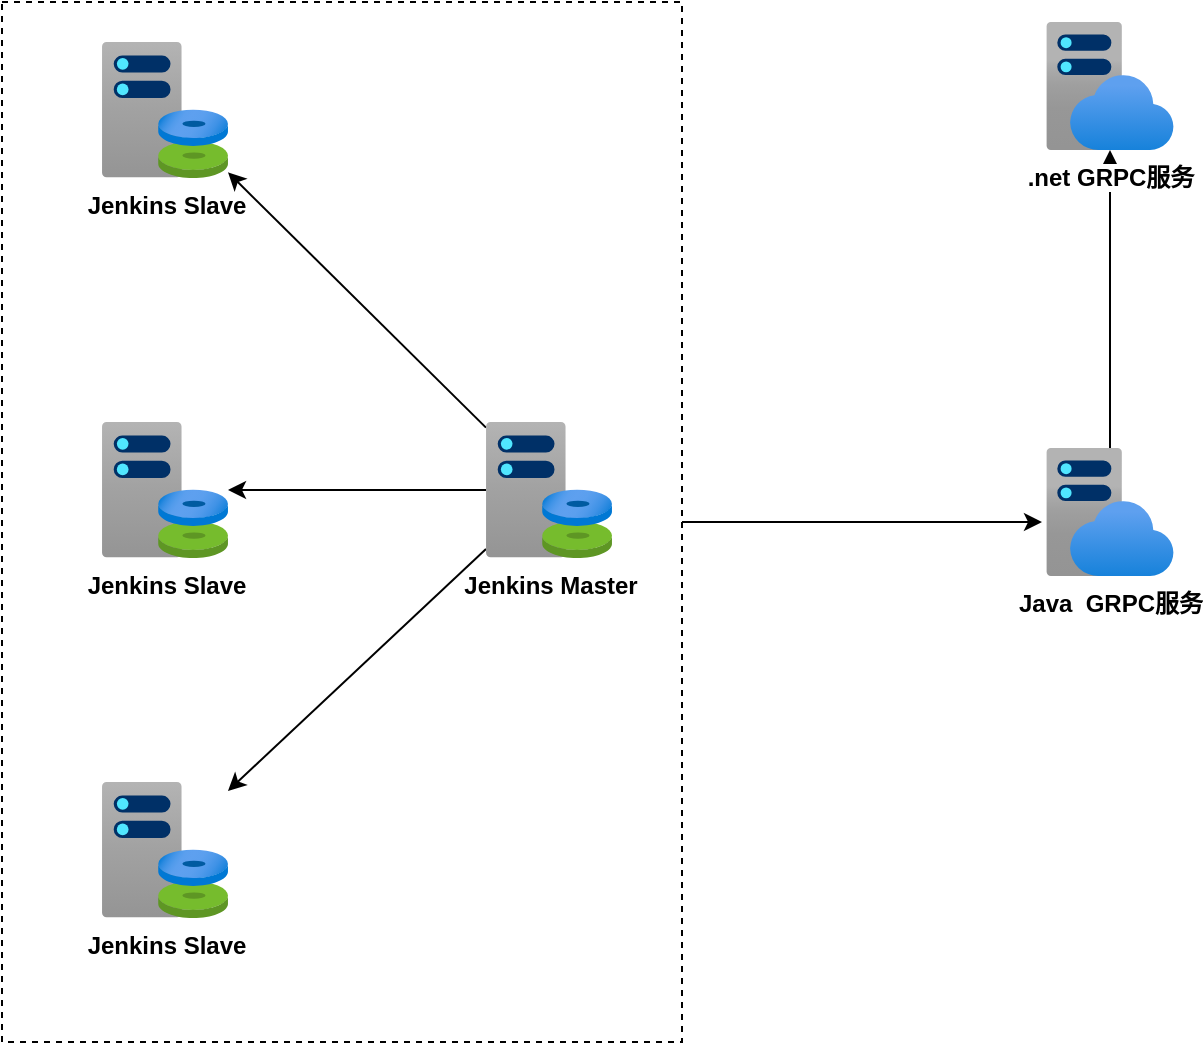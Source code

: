 <mxfile version="20.0.1" type="github">
  <diagram id="Dn4ppaplm2SgMrEr9h0z" name="第 1 页">
    <mxGraphModel dx="1038" dy="547" grid="1" gridSize="10" guides="1" tooltips="1" connect="1" arrows="1" fold="1" page="1" pageScale="1" pageWidth="827" pageHeight="1169" math="0" shadow="0">
      <root>
        <mxCell id="0" />
        <mxCell id="1" parent="0" />
        <mxCell id="2AyNaQHOU7hhueHvjuPR-15" style="edgeStyle=orthogonalEdgeStyle;rounded=0;orthogonalLoop=1;jettySize=auto;html=1;exitX=1;exitY=0.5;exitDx=0;exitDy=0;" edge="1" parent="1" source="2AyNaQHOU7hhueHvjuPR-9">
          <mxGeometry relative="1" as="geometry">
            <mxPoint x="670" y="400" as="targetPoint" />
          </mxGeometry>
        </mxCell>
        <mxCell id="2AyNaQHOU7hhueHvjuPR-9" value="" style="rounded=0;whiteSpace=wrap;html=1;fillColor=none;dashed=1;" vertex="1" parent="1">
          <mxGeometry x="150" y="140" width="340" height="520" as="geometry" />
        </mxCell>
        <mxCell id="2AyNaQHOU7hhueHvjuPR-5" style="rounded=0;orthogonalLoop=1;jettySize=auto;html=1;" edge="1" parent="1" source="2AyNaQHOU7hhueHvjuPR-1" target="2AyNaQHOU7hhueHvjuPR-2">
          <mxGeometry relative="1" as="geometry">
            <mxPoint x="422" y="440" as="sourcePoint" />
          </mxGeometry>
        </mxCell>
        <mxCell id="2AyNaQHOU7hhueHvjuPR-6" style="edgeStyle=none;rounded=0;orthogonalLoop=1;jettySize=auto;html=1;" edge="1" parent="1" source="2AyNaQHOU7hhueHvjuPR-1" target="2AyNaQHOU7hhueHvjuPR-3">
          <mxGeometry relative="1" as="geometry" />
        </mxCell>
        <mxCell id="2AyNaQHOU7hhueHvjuPR-7" style="edgeStyle=none;rounded=0;orthogonalLoop=1;jettySize=auto;html=1;" edge="1" parent="1" source="2AyNaQHOU7hhueHvjuPR-1" target="2AyNaQHOU7hhueHvjuPR-4">
          <mxGeometry relative="1" as="geometry" />
        </mxCell>
        <mxCell id="2AyNaQHOU7hhueHvjuPR-1" value="&lt;b&gt;Jenkins Master&lt;/b&gt;" style="aspect=fixed;html=1;points=[];align=center;image;fontSize=12;image=img/lib/azure2/azure_stack/Capacity.svg;" vertex="1" parent="1">
          <mxGeometry x="392" y="350" width="63" height="68" as="geometry" />
        </mxCell>
        <mxCell id="2AyNaQHOU7hhueHvjuPR-2" value="&lt;b&gt;Jenkins Slave&lt;/b&gt;" style="aspect=fixed;html=1;points=[];align=center;image;fontSize=12;image=img/lib/azure2/azure_stack/Capacity.svg;" vertex="1" parent="1">
          <mxGeometry x="200" y="160" width="63" height="68" as="geometry" />
        </mxCell>
        <mxCell id="2AyNaQHOU7hhueHvjuPR-3" value="&lt;b&gt;Jenkins Slave&lt;/b&gt;" style="aspect=fixed;html=1;points=[];align=center;image;fontSize=12;image=img/lib/azure2/azure_stack/Capacity.svg;" vertex="1" parent="1">
          <mxGeometry x="200" y="350" width="63" height="68" as="geometry" />
        </mxCell>
        <mxCell id="2AyNaQHOU7hhueHvjuPR-4" value="&lt;b&gt;Jenkins Slave&lt;/b&gt;" style="aspect=fixed;html=1;points=[];align=center;image;fontSize=12;image=img/lib/azure2/azure_stack/Capacity.svg;" vertex="1" parent="1">
          <mxGeometry x="200" y="530" width="63" height="68" as="geometry" />
        </mxCell>
        <mxCell id="2AyNaQHOU7hhueHvjuPR-14" style="edgeStyle=orthogonalEdgeStyle;rounded=0;orthogonalLoop=1;jettySize=auto;html=1;" edge="1" parent="1" source="2AyNaQHOU7hhueHvjuPR-10" target="2AyNaQHOU7hhueHvjuPR-12">
          <mxGeometry relative="1" as="geometry" />
        </mxCell>
        <mxCell id="2AyNaQHOU7hhueHvjuPR-10" value="&lt;b&gt;Java&amp;nbsp; GRPC服务&lt;/b&gt;" style="aspect=fixed;html=1;points=[];align=center;image;fontSize=12;image=img/lib/azure2/app_services/App_Service_Plans.svg;dashed=1;fillColor=none;" vertex="1" parent="1">
          <mxGeometry x="672" y="363" width="64" height="64" as="geometry" />
        </mxCell>
        <mxCell id="2AyNaQHOU7hhueHvjuPR-12" value="&lt;b&gt;.net GRPC服务&lt;/b&gt;" style="aspect=fixed;html=1;points=[];align=center;image;fontSize=12;image=img/lib/azure2/app_services/App_Service_Plans.svg;dashed=1;fillColor=none;" vertex="1" parent="1">
          <mxGeometry x="672" y="150" width="64" height="64" as="geometry" />
        </mxCell>
      </root>
    </mxGraphModel>
  </diagram>
</mxfile>
